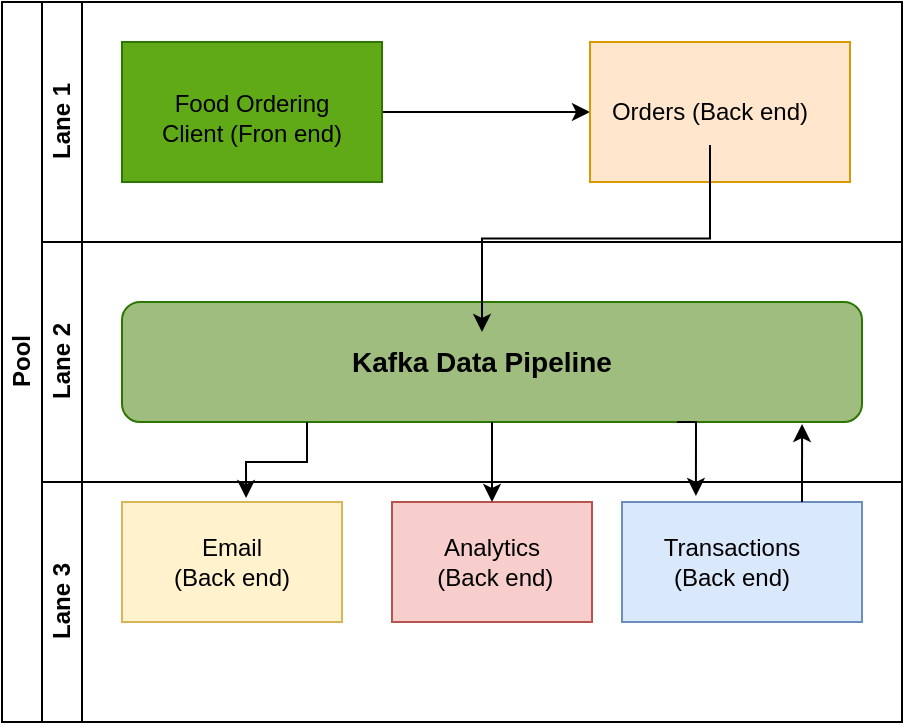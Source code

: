 <mxfile version="21.6.2" type="github">
  <diagram id="prtHgNgQTEPvFCAcTncT" name="Page-1">
    <mxGraphModel dx="1434" dy="745" grid="1" gridSize="11" guides="1" tooltips="1" connect="1" arrows="1" fold="1" page="1" pageScale="1" pageWidth="827" pageHeight="1169" background="none" math="0" shadow="0">
      <root>
        <mxCell id="0" />
        <mxCell id="1" parent="0" />
        <mxCell id="dNxyNK7c78bLwvsdeMH5-19" value="Pool" style="swimlane;html=1;childLayout=stackLayout;resizeParent=1;resizeParentMax=0;horizontal=0;startSize=20;horizontalStack=0;" parent="1" vertex="1">
          <mxGeometry x="120" y="120" width="450" height="360" as="geometry" />
        </mxCell>
        <mxCell id="dNxyNK7c78bLwvsdeMH5-20" value="Lane 1" style="swimlane;html=1;startSize=20;horizontal=0;" parent="dNxyNK7c78bLwvsdeMH5-19" vertex="1">
          <mxGeometry x="20" width="430" height="120" as="geometry" />
        </mxCell>
        <mxCell id="3iT4GcVSfQZ8Hk2x6UCm-7" style="edgeStyle=orthogonalEdgeStyle;rounded=0;orthogonalLoop=1;jettySize=auto;html=1;exitX=1;exitY=0.5;exitDx=0;exitDy=0;" edge="1" parent="dNxyNK7c78bLwvsdeMH5-20" source="dNxyNK7c78bLwvsdeMH5-24" target="3iT4GcVSfQZ8Hk2x6UCm-5">
          <mxGeometry relative="1" as="geometry" />
        </mxCell>
        <mxCell id="dNxyNK7c78bLwvsdeMH5-24" value="" style="rounded=0;whiteSpace=wrap;html=1;fontFamily=Helvetica;fontSize=12;align=center;fillColor=#60a917;strokeColor=#2D7600;fontColor=#ffffff;" parent="dNxyNK7c78bLwvsdeMH5-20" vertex="1">
          <mxGeometry x="40" y="20" width="130" height="70" as="geometry" />
        </mxCell>
        <mxCell id="dNxyNK7c78bLwvsdeMH5-30" value="" style="rounded=0;whiteSpace=wrap;html=1;fontFamily=Helvetica;fontSize=12;align=center;fillColor=#ffe6cc;strokeColor=#d79b00;" parent="dNxyNK7c78bLwvsdeMH5-20" vertex="1">
          <mxGeometry x="274" y="20" width="130" height="70" as="geometry" />
        </mxCell>
        <mxCell id="3iT4GcVSfQZ8Hk2x6UCm-3" value="Food Ordering Client (Fron end)" style="text;html=1;strokeColor=none;fillColor=none;align=center;verticalAlign=middle;whiteSpace=wrap;rounded=0;" vertex="1" parent="dNxyNK7c78bLwvsdeMH5-20">
          <mxGeometry x="50" y="40" width="110" height="35" as="geometry" />
        </mxCell>
        <mxCell id="3iT4GcVSfQZ8Hk2x6UCm-5" value="Orders (Back end)" style="text;html=1;strokeColor=none;fillColor=none;align=center;verticalAlign=middle;whiteSpace=wrap;rounded=0;" vertex="1" parent="dNxyNK7c78bLwvsdeMH5-20">
          <mxGeometry x="274" y="38.5" width="120" height="33" as="geometry" />
        </mxCell>
        <mxCell id="dNxyNK7c78bLwvsdeMH5-21" value="Lane 2" style="swimlane;html=1;startSize=20;horizontal=0;" parent="dNxyNK7c78bLwvsdeMH5-19" vertex="1">
          <mxGeometry x="20" y="120" width="430" height="120" as="geometry" />
        </mxCell>
        <mxCell id="3iT4GcVSfQZ8Hk2x6UCm-12" value="" style="rounded=1;whiteSpace=wrap;html=1;fillColor=#9ebd7f;fontColor=#ffffff;strokeColor=#2D7600;fillStyle=solid;" vertex="1" parent="dNxyNK7c78bLwvsdeMH5-21">
          <mxGeometry x="40" y="30" width="370" height="60" as="geometry" />
        </mxCell>
        <mxCell id="3iT4GcVSfQZ8Hk2x6UCm-10" value="&lt;font style=&quot;font-size: 14px;&quot;&gt;&lt;b&gt;Kafka Data Pipeline&lt;/b&gt;&lt;/font&gt;" style="text;html=1;strokeColor=none;fillColor=none;align=center;verticalAlign=middle;whiteSpace=wrap;rounded=0;" vertex="1" parent="dNxyNK7c78bLwvsdeMH5-21">
          <mxGeometry x="140" y="45" width="160" height="30" as="geometry" />
        </mxCell>
        <mxCell id="dNxyNK7c78bLwvsdeMH5-22" value="Lane 3" style="swimlane;html=1;startSize=20;horizontal=0;" parent="dNxyNK7c78bLwvsdeMH5-19" vertex="1">
          <mxGeometry x="20" y="240" width="430" height="120" as="geometry" />
        </mxCell>
        <mxCell id="3iT4GcVSfQZ8Hk2x6UCm-14" value="" style="rounded=0;whiteSpace=wrap;html=1;fillColor=#fff2cc;strokeColor=#d6b656;" vertex="1" parent="dNxyNK7c78bLwvsdeMH5-22">
          <mxGeometry x="40" y="10" width="110" height="60" as="geometry" />
        </mxCell>
        <mxCell id="3iT4GcVSfQZ8Hk2x6UCm-15" value="" style="rounded=0;whiteSpace=wrap;html=1;fillColor=#f8cecc;strokeColor=#b85450;" vertex="1" parent="dNxyNK7c78bLwvsdeMH5-22">
          <mxGeometry x="175" y="10" width="100" height="60" as="geometry" />
        </mxCell>
        <mxCell id="3iT4GcVSfQZ8Hk2x6UCm-13" value="" style="rounded=0;whiteSpace=wrap;html=1;fillColor=#dae8fc;strokeColor=#6c8ebf;" vertex="1" parent="dNxyNK7c78bLwvsdeMH5-22">
          <mxGeometry x="290" y="10" width="120" height="60" as="geometry" />
        </mxCell>
        <mxCell id="3iT4GcVSfQZ8Hk2x6UCm-16" value="Email &lt;br&gt;(Back end)" style="text;html=1;strokeColor=none;fillColor=none;align=center;verticalAlign=middle;whiteSpace=wrap;rounded=0;" vertex="1" parent="dNxyNK7c78bLwvsdeMH5-22">
          <mxGeometry x="50" y="25" width="90" height="30" as="geometry" />
        </mxCell>
        <mxCell id="3iT4GcVSfQZ8Hk2x6UCm-17" value="Analytics&lt;br&gt;&amp;nbsp;(Back end)" style="text;html=1;strokeColor=none;fillColor=none;align=center;verticalAlign=middle;whiteSpace=wrap;rounded=0;" vertex="1" parent="dNxyNK7c78bLwvsdeMH5-22">
          <mxGeometry x="180" y="25" width="90" height="30" as="geometry" />
        </mxCell>
        <mxCell id="3iT4GcVSfQZ8Hk2x6UCm-1" value="Transactions (Back end)" style="text;html=1;strokeColor=none;fillColor=none;align=center;verticalAlign=middle;whiteSpace=wrap;rounded=0;" vertex="1" parent="dNxyNK7c78bLwvsdeMH5-22">
          <mxGeometry x="300" y="25" width="90" height="30" as="geometry" />
        </mxCell>
        <mxCell id="3iT4GcVSfQZ8Hk2x6UCm-18" value="" style="edgeStyle=orthogonalEdgeStyle;rounded=0;orthogonalLoop=1;jettySize=auto;html=1;" edge="1" parent="dNxyNK7c78bLwvsdeMH5-19" source="3iT4GcVSfQZ8Hk2x6UCm-5" target="3iT4GcVSfQZ8Hk2x6UCm-10">
          <mxGeometry relative="1" as="geometry" />
        </mxCell>
        <mxCell id="3iT4GcVSfQZ8Hk2x6UCm-28" style="edgeStyle=orthogonalEdgeStyle;rounded=0;orthogonalLoop=1;jettySize=auto;html=1;entryX=0.5;entryY=0;entryDx=0;entryDy=0;" edge="1" parent="dNxyNK7c78bLwvsdeMH5-19" source="3iT4GcVSfQZ8Hk2x6UCm-12" target="3iT4GcVSfQZ8Hk2x6UCm-15">
          <mxGeometry relative="1" as="geometry" />
        </mxCell>
        <mxCell id="3iT4GcVSfQZ8Hk2x6UCm-33" style="edgeStyle=orthogonalEdgeStyle;rounded=0;orthogonalLoop=1;jettySize=auto;html=1;exitX=0.25;exitY=1;exitDx=0;exitDy=0;entryX=0.564;entryY=-0.033;entryDx=0;entryDy=0;entryPerimeter=0;" edge="1" parent="dNxyNK7c78bLwvsdeMH5-19" source="3iT4GcVSfQZ8Hk2x6UCm-12" target="3iT4GcVSfQZ8Hk2x6UCm-14">
          <mxGeometry relative="1" as="geometry" />
        </mxCell>
        <mxCell id="3iT4GcVSfQZ8Hk2x6UCm-34" style="edgeStyle=orthogonalEdgeStyle;rounded=0;orthogonalLoop=1;jettySize=auto;html=1;exitX=0.75;exitY=0;exitDx=0;exitDy=0;entryX=0.919;entryY=1.017;entryDx=0;entryDy=0;entryPerimeter=0;" edge="1" parent="dNxyNK7c78bLwvsdeMH5-19" source="3iT4GcVSfQZ8Hk2x6UCm-13" target="3iT4GcVSfQZ8Hk2x6UCm-12">
          <mxGeometry relative="1" as="geometry" />
        </mxCell>
        <mxCell id="3iT4GcVSfQZ8Hk2x6UCm-35" style="edgeStyle=orthogonalEdgeStyle;rounded=0;orthogonalLoop=1;jettySize=auto;html=1;exitX=0.75;exitY=1;exitDx=0;exitDy=0;entryX=0.308;entryY=-0.05;entryDx=0;entryDy=0;entryPerimeter=0;" edge="1" parent="dNxyNK7c78bLwvsdeMH5-19" source="3iT4GcVSfQZ8Hk2x6UCm-12" target="3iT4GcVSfQZ8Hk2x6UCm-13">
          <mxGeometry relative="1" as="geometry" />
        </mxCell>
      </root>
    </mxGraphModel>
  </diagram>
</mxfile>

